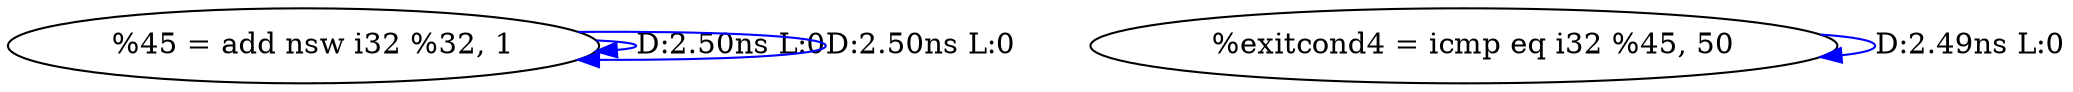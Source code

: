 digraph {
Node0x25d9a80[label="  %45 = add nsw i32 %32, 1"];
Node0x25d9a80 -> Node0x25d9a80[label="D:2.50ns L:0",color=blue];
Node0x25d9a80 -> Node0x25d9a80[label="D:2.50ns L:0",color=blue];
Node0x25d9b60[label="  %exitcond4 = icmp eq i32 %45, 50"];
Node0x25d9b60 -> Node0x25d9b60[label="D:2.49ns L:0",color=blue];
}
